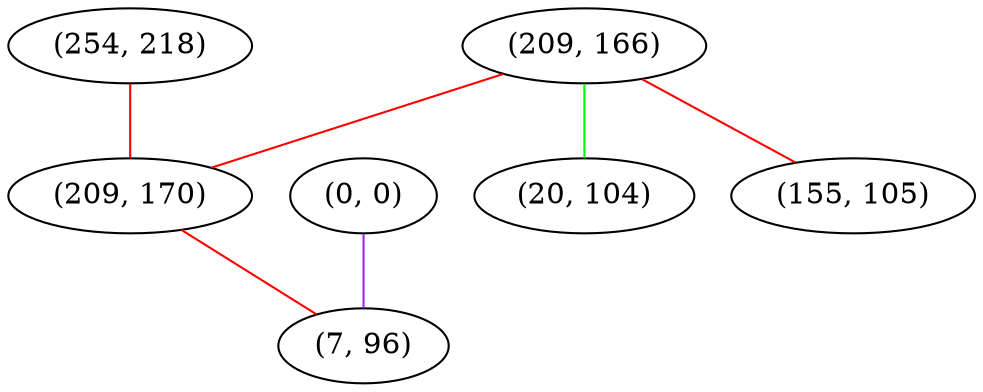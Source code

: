 graph "" {
"(254, 218)";
"(209, 166)";
"(209, 170)";
"(0, 0)";
"(20, 104)";
"(7, 96)";
"(155, 105)";
"(254, 218)" -- "(209, 170)"  [color=red, key=0, weight=1];
"(209, 166)" -- "(209, 170)"  [color=red, key=0, weight=1];
"(209, 166)" -- "(155, 105)"  [color=red, key=0, weight=1];
"(209, 166)" -- "(20, 104)"  [color=green, key=0, weight=2];
"(209, 170)" -- "(7, 96)"  [color=red, key=0, weight=1];
"(0, 0)" -- "(7, 96)"  [color=purple, key=0, weight=4];
}
